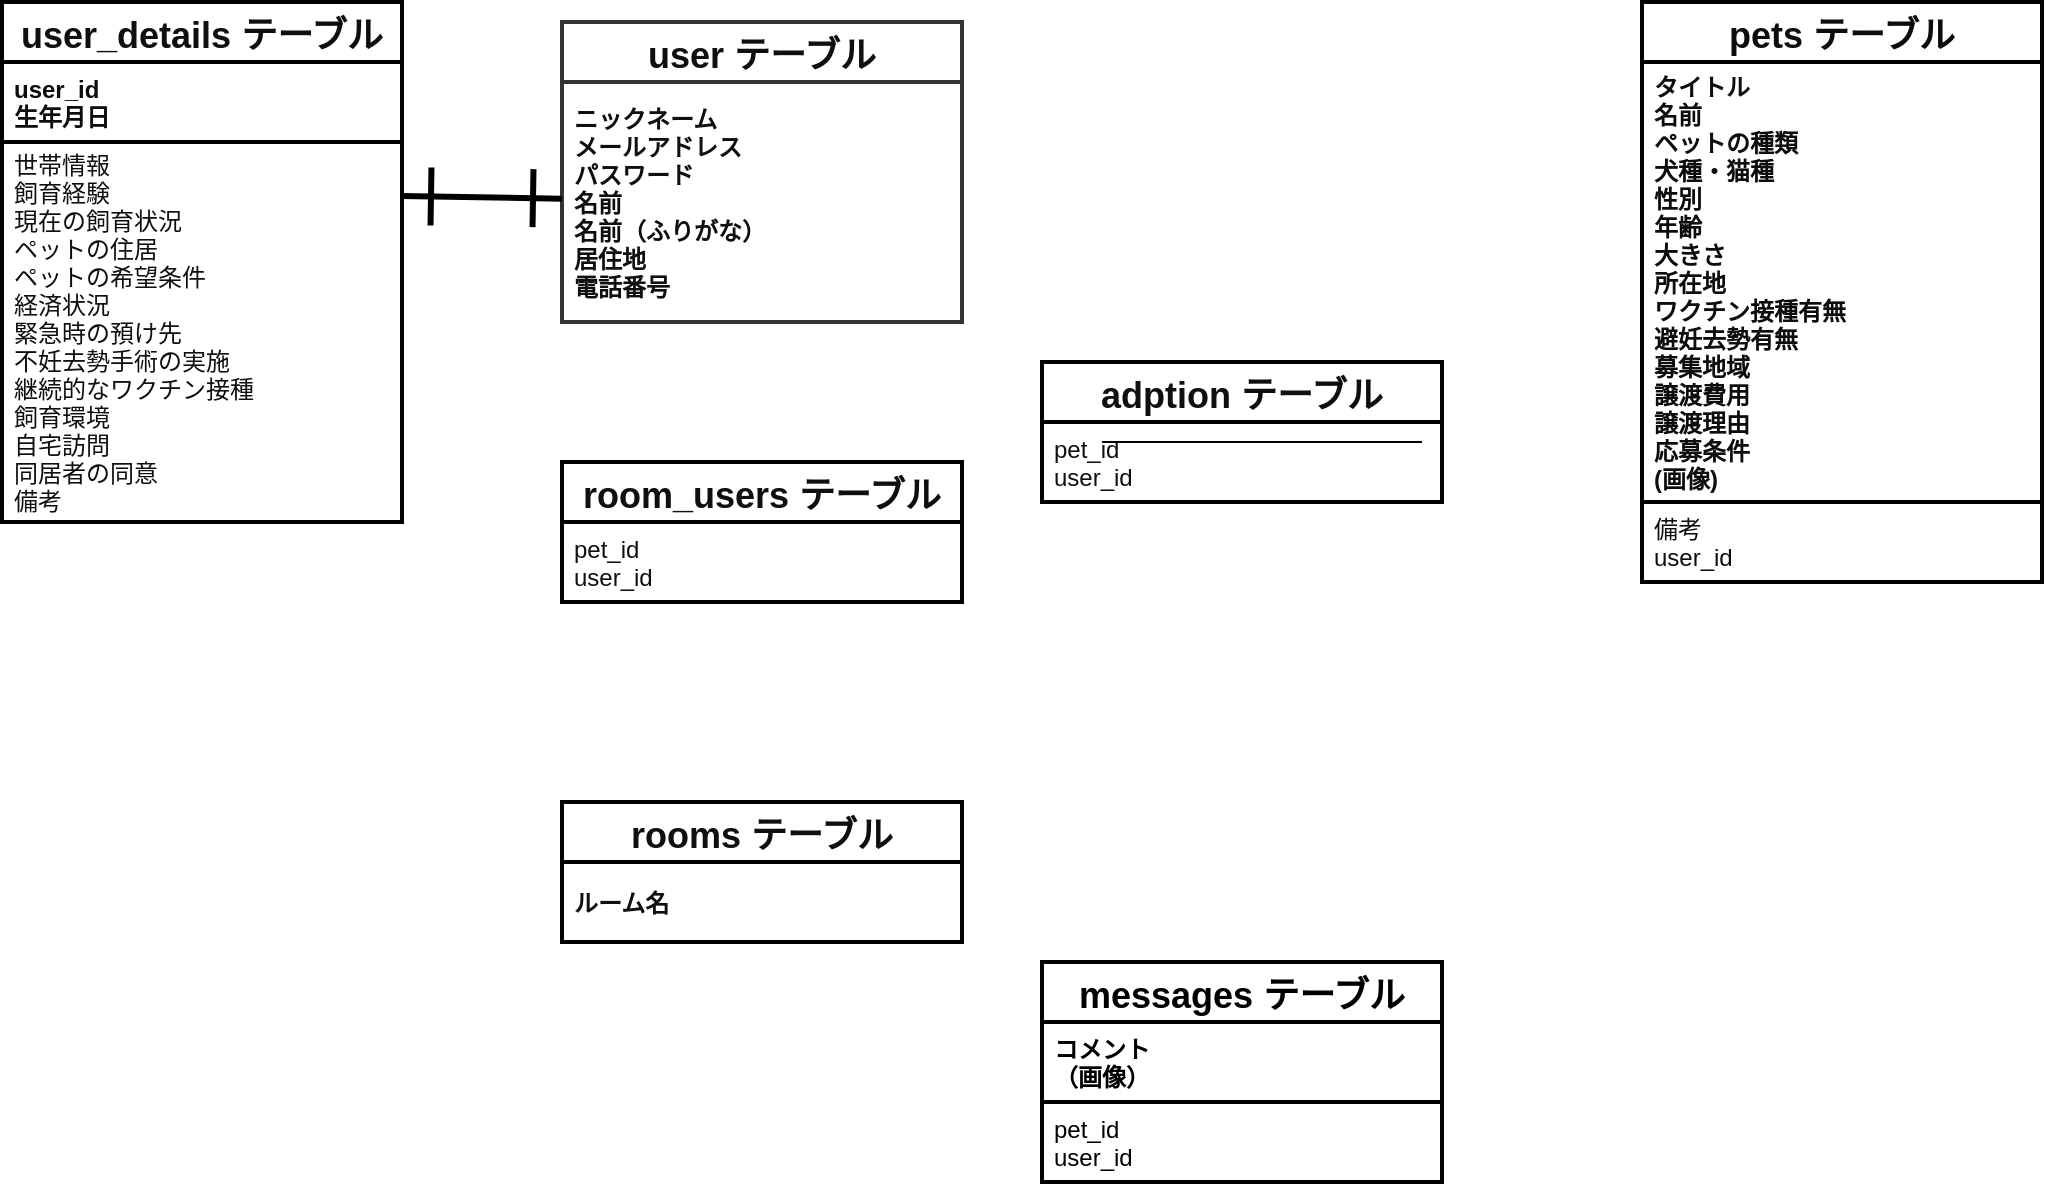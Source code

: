 <mxfile>
    <diagram id="DGppgrTtbLY9L6xU3UOf" name="ページ1">
        <mxGraphModel dx="1555" dy="680" grid="1" gridSize="10" guides="1" tooltips="1" connect="1" arrows="1" fold="1" page="1" pageScale="1" pageWidth="827" pageHeight="1169" math="0" shadow="0">
            <root>
                <mxCell id="0"/>
                <mxCell id="1" parent="0"/>
                <mxCell id="2" value="user テーブル" style="swimlane;fontStyle=1;childLayout=stackLayout;horizontal=1;startSize=30;horizontalStack=0;resizeParent=1;resizeParentMax=0;resizeLast=0;collapsible=1;marginBottom=0;align=center;fontSize=18;strokeWidth=2;fillColor=#FFFFFF;strokeColor=#333333;fontColor=#0F0F0F;" parent="1" vertex="1">
                    <mxGeometry x="30" y="100" width="200" height="150" as="geometry">
                        <mxRectangle x="40" y="140" width="60" height="30" as="alternateBounds"/>
                    </mxGeometry>
                </mxCell>
                <mxCell id="3" value="ニックネーム&#10;メールアドレス&#10;パスワード&#10;名前&#10;名前（ふりがな）&#10;居住地&#10;電話番号" style="text;spacingLeft=4;spacingRight=4;overflow=hidden;rotatable=0;points=[[0,0.5],[1,0.5]];portConstraint=eastwest;fontSize=12;verticalAlign=middle;fontStyle=1;strokeWidth=2;fillColor=#FFFFFF;strokeColor=#333333;fontColor=#0F0F0F;" parent="2" vertex="1">
                    <mxGeometry y="30" width="200" height="120" as="geometry"/>
                </mxCell>
                <mxCell id="9" value="pets テーブル" style="swimlane;fontStyle=1;childLayout=stackLayout;horizontal=1;startSize=30;horizontalStack=0;resizeParent=1;resizeParentMax=0;resizeLast=0;collapsible=1;marginBottom=0;align=center;fontSize=18;strokeWidth=2;strokeColor=#000000;fontColor=#0D0D0D;fillColor=#FFFFFF;" parent="1" vertex="1">
                    <mxGeometry x="570" y="90" width="200" height="290" as="geometry">
                        <mxRectangle x="40" y="140" width="60" height="30" as="alternateBounds"/>
                    </mxGeometry>
                </mxCell>
                <mxCell id="10" value="タイトル&#10;名前&#10;ペットの種類&#10;犬種・猫種&#10;性別&#10;年齢&#10;大きさ&#10;所在地&#10;ワクチン接種有無&#10;避妊去勢有無&#10;募集地域&#10;譲渡費用&#10;譲渡理由&#10;応募条件&#10;(画像)" style="text;spacingLeft=4;spacingRight=4;overflow=hidden;rotatable=0;points=[[0,0.5],[1,0.5]];portConstraint=eastwest;fontSize=12;verticalAlign=middle;fontStyle=1;strokeWidth=2;strokeColor=#000000;fontColor=#0D0D0D;fillColor=#FFFFFF;" parent="9" vertex="1">
                    <mxGeometry y="30" width="200" height="220" as="geometry"/>
                </mxCell>
                <mxCell id="11" value="備考&#10;user_id" style="text;spacingLeft=4;spacingRight=4;overflow=hidden;rotatable=0;points=[[0,0.5],[1,0.5]];portConstraint=eastwest;fontSize=12;verticalAlign=middle;strokeWidth=2;strokeColor=#000000;fontColor=#0D0D0D;fillColor=#FFFFFF;" parent="9" vertex="1">
                    <mxGeometry y="250" width="200" height="40" as="geometry"/>
                </mxCell>
                <mxCell id="12" value="messages テーブル" style="swimlane;fontStyle=1;childLayout=stackLayout;horizontal=1;startSize=30;horizontalStack=0;resizeParent=1;resizeParentMax=0;resizeLast=0;collapsible=1;marginBottom=0;align=center;fontSize=18;strokeWidth=2;strokeColor=#000000;fillColor=#FFFFFF;fontColor=#000000;" parent="1" vertex="1">
                    <mxGeometry x="270" y="570" width="200" height="110" as="geometry">
                        <mxRectangle x="40" y="140" width="60" height="30" as="alternateBounds"/>
                    </mxGeometry>
                </mxCell>
                <mxCell id="13" value="コメント&#10;（画像）" style="text;spacingLeft=4;spacingRight=4;overflow=hidden;rotatable=0;points=[[0,0.5],[1,0.5]];portConstraint=eastwest;fontSize=12;verticalAlign=middle;fontStyle=1;strokeWidth=2;strokeColor=#000000;fillColor=#FFFFFF;fontColor=#000000;" parent="12" vertex="1">
                    <mxGeometry y="30" width="200" height="40" as="geometry"/>
                </mxCell>
                <mxCell id="14" value="pet_id&#10;user_id" style="text;spacingLeft=4;spacingRight=4;overflow=hidden;rotatable=0;points=[[0,0.5],[1,0.5]];portConstraint=eastwest;fontSize=12;verticalAlign=middle;strokeWidth=2;strokeColor=#000000;fillColor=#FFFFFF;fontColor=#000000;" parent="12" vertex="1">
                    <mxGeometry y="70" width="200" height="40" as="geometry"/>
                </mxCell>
                <mxCell id="15" value="user_details テーブル" style="swimlane;fontStyle=1;childLayout=stackLayout;horizontal=1;startSize=30;horizontalStack=0;resizeParent=1;resizeParentMax=0;resizeLast=0;collapsible=1;marginBottom=0;align=center;fontSize=18;strokeWidth=2;strokeColor=#000000;fontColor=#0F0F0F;fillColor=#FFFFFF;" parent="1" vertex="1">
                    <mxGeometry x="-250" y="90" width="200" height="260" as="geometry">
                        <mxRectangle x="40" y="140" width="60" height="30" as="alternateBounds"/>
                    </mxGeometry>
                </mxCell>
                <mxCell id="37" value="user_id&#10;生年月日" style="text;spacingLeft=4;spacingRight=4;overflow=hidden;rotatable=0;points=[[0,0.5],[1,0.5]];portConstraint=eastwest;fontSize=12;verticalAlign=middle;strokeWidth=2;strokeColor=#000000;fontColor=#0D0D0D;fillColor=#FFFFFF;fontStyle=1" parent="15" vertex="1">
                    <mxGeometry y="30" width="200" height="40" as="geometry"/>
                </mxCell>
                <mxCell id="16" value="世帯情報&#10;飼育経験&#10;現在の飼育状況&#10;ペットの住居&#10;ペットの希望条件&#10;経済状況&#10;緊急時の預け先&#10;不妊去勢手術の実施&#10;継続的なワクチン接種&#10;飼育環境&#10;自宅訪問&#10;同居者の同意&#10;備考" style="text;spacingLeft=4;spacingRight=4;overflow=hidden;rotatable=0;points=[[0,0.5],[1,0.5]];portConstraint=eastwest;fontSize=12;verticalAlign=middle;fontStyle=0;strokeWidth=2;strokeColor=#000000;fontColor=#0F0F0F;fillColor=#FFFFFF;" parent="15" vertex="1">
                    <mxGeometry y="70" width="200" height="190" as="geometry"/>
                </mxCell>
                <mxCell id="29" value="rooms テーブル" style="swimlane;fontStyle=1;childLayout=stackLayout;horizontal=1;startSize=30;horizontalStack=0;resizeParent=1;resizeParentMax=0;resizeLast=0;collapsible=1;marginBottom=0;align=center;fontSize=18;strokeWidth=2;strokeColor=#000000;fontColor=#0F0F0F;fillColor=#FFFFFF;" parent="1" vertex="1">
                    <mxGeometry x="30" y="490" width="200" height="70" as="geometry">
                        <mxRectangle x="40" y="140" width="60" height="30" as="alternateBounds"/>
                    </mxGeometry>
                </mxCell>
                <mxCell id="30" value="ルーム名" style="text;spacingLeft=4;spacingRight=4;overflow=hidden;rotatable=0;points=[[0,0.5],[1,0.5]];portConstraint=eastwest;fontSize=12;verticalAlign=middle;fontStyle=1;strokeWidth=2;strokeColor=#000000;fontColor=#0F0F0F;fillColor=#FFFFFF;" parent="29" vertex="1">
                    <mxGeometry y="30" width="200" height="40" as="geometry"/>
                </mxCell>
                <mxCell id="32" value="room_users テーブル" style="swimlane;fontStyle=1;childLayout=stackLayout;horizontal=1;startSize=30;horizontalStack=0;resizeParent=1;resizeParentMax=0;resizeLast=0;collapsible=1;marginBottom=0;align=center;fontSize=18;strokeWidth=2;strokeColor=#000000;fontColor=#0F0F0F;fillColor=#FFFFFF;" parent="1" vertex="1">
                    <mxGeometry x="30" y="320" width="200" height="70" as="geometry">
                        <mxRectangle x="40" y="140" width="60" height="30" as="alternateBounds"/>
                    </mxGeometry>
                </mxCell>
                <mxCell id="33" value="pet_id&#10;user_id" style="text;spacingLeft=4;spacingRight=4;overflow=hidden;rotatable=0;points=[[0,0.5],[1,0.5]];portConstraint=eastwest;fontSize=12;verticalAlign=middle;fontStyle=0;strokeWidth=2;strokeColor=#000000;fontColor=#0F0F0F;fillColor=#FFFFFF;" parent="32" vertex="1">
                    <mxGeometry y="30" width="200" height="40" as="geometry"/>
                </mxCell>
                <mxCell id="34" value="adption テーブル" style="swimlane;fontStyle=1;childLayout=stackLayout;horizontal=1;startSize=30;horizontalStack=0;resizeParent=1;resizeParentMax=0;resizeLast=0;collapsible=1;marginBottom=0;align=center;fontSize=18;strokeWidth=2;strokeColor=#000000;fontColor=#0F0F0F;fillColor=#FFFFFF;" parent="1" vertex="1">
                    <mxGeometry x="270" y="270" width="200" height="70" as="geometry">
                        <mxRectangle x="40" y="140" width="60" height="30" as="alternateBounds"/>
                    </mxGeometry>
                </mxCell>
                <mxCell id="35" value="pet_id&#10;user_id" style="text;spacingLeft=4;spacingRight=4;overflow=hidden;rotatable=0;points=[[0,0.5],[1,0.5]];portConstraint=eastwest;fontSize=12;verticalAlign=middle;fontStyle=0;strokeWidth=2;strokeColor=#000000;fontColor=#0F0F0F;fillColor=#FFFFFF;" parent="34" vertex="1">
                    <mxGeometry y="30" width="200" height="40" as="geometry"/>
                </mxCell>
                <mxCell id="38" value="" style="endArrow=none;html=1;rounded=0;" parent="1" edge="1">
                    <mxGeometry relative="1" as="geometry">
                        <mxPoint x="300" y="310" as="sourcePoint"/>
                        <mxPoint x="460" y="310" as="targetPoint"/>
                    </mxGeometry>
                </mxCell>
                <mxCell id="41" value="" style="endArrow=ERone;html=1;endSize=25;strokeWidth=3;startSize=25;startArrow=ERone;startFill=0;endFill=0;exitX=1;exitY=0.142;exitDx=0;exitDy=0;exitPerimeter=0;" parent="1" source="16" target="3" edge="1">
                    <mxGeometry width="50" height="50" relative="1" as="geometry">
                        <mxPoint x="134" y="346" as="sourcePoint"/>
                        <mxPoint x="185" y="310" as="targetPoint"/>
                    </mxGeometry>
                </mxCell>
            </root>
        </mxGraphModel>
    </diagram>
</mxfile>